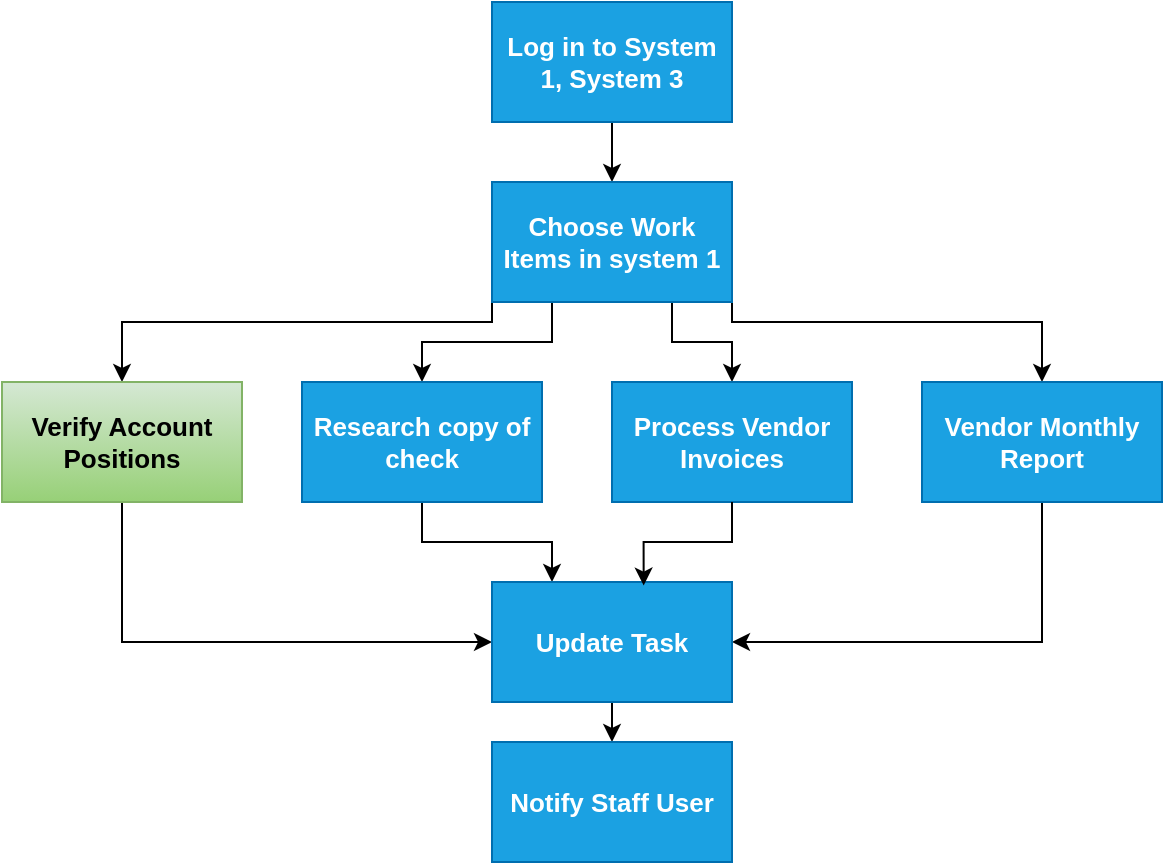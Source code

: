 <mxfile version="28.1.2">
  <diagram name="Page-1" id="0fmf-FEdvcr4TnkrKt5R">
    <mxGraphModel dx="1028" dy="611" grid="1" gridSize="10" guides="1" tooltips="1" connect="1" arrows="1" fold="1" page="1" pageScale="1" pageWidth="850" pageHeight="1100" math="0" shadow="0">
      <root>
        <mxCell id="0" />
        <mxCell id="1" parent="0" />
        <mxCell id="qc-MakVziO-8B18XnfEV-9" style="edgeStyle=orthogonalEdgeStyle;rounded=0;orthogonalLoop=1;jettySize=auto;html=1;exitX=0.5;exitY=1;exitDx=0;exitDy=0;entryX=0.5;entryY=0;entryDx=0;entryDy=0;" parent="1" source="qc-MakVziO-8B18XnfEV-1" target="qc-MakVziO-8B18XnfEV-2" edge="1">
          <mxGeometry relative="1" as="geometry" />
        </mxCell>
        <mxCell id="qc-MakVziO-8B18XnfEV-1" value="Log in to System 1, System 3" style="rounded=0;whiteSpace=wrap;html=1;fillColor=#1ba1e2;strokeColor=#006EAF;fontColor=#ffffff;fontStyle=1;fontSize=13;" parent="1" vertex="1">
          <mxGeometry x="365" y="80" width="120" height="60" as="geometry" />
        </mxCell>
        <mxCell id="qc-MakVziO-8B18XnfEV-10" style="edgeStyle=orthogonalEdgeStyle;rounded=0;orthogonalLoop=1;jettySize=auto;html=1;exitX=0;exitY=1;exitDx=0;exitDy=0;entryX=0.5;entryY=0;entryDx=0;entryDy=0;" parent="1" source="qc-MakVziO-8B18XnfEV-2" target="qc-MakVziO-8B18XnfEV-4" edge="1">
          <mxGeometry relative="1" as="geometry">
            <Array as="points">
              <mxPoint x="365" y="240" />
              <mxPoint x="180" y="240" />
            </Array>
          </mxGeometry>
        </mxCell>
        <mxCell id="qc-MakVziO-8B18XnfEV-11" style="edgeStyle=orthogonalEdgeStyle;rounded=0;orthogonalLoop=1;jettySize=auto;html=1;exitX=0.25;exitY=1;exitDx=0;exitDy=0;entryX=0.5;entryY=0;entryDx=0;entryDy=0;" parent="1" source="qc-MakVziO-8B18XnfEV-2" target="qc-MakVziO-8B18XnfEV-5" edge="1">
          <mxGeometry relative="1" as="geometry" />
        </mxCell>
        <mxCell id="qc-MakVziO-8B18XnfEV-12" style="edgeStyle=orthogonalEdgeStyle;rounded=0;orthogonalLoop=1;jettySize=auto;html=1;exitX=0.75;exitY=1;exitDx=0;exitDy=0;entryX=0.5;entryY=0;entryDx=0;entryDy=0;" parent="1" source="qc-MakVziO-8B18XnfEV-2" target="qc-MakVziO-8B18XnfEV-6" edge="1">
          <mxGeometry relative="1" as="geometry">
            <Array as="points">
              <mxPoint x="455" y="250" />
              <mxPoint x="485" y="250" />
            </Array>
          </mxGeometry>
        </mxCell>
        <mxCell id="qc-MakVziO-8B18XnfEV-13" style="edgeStyle=orthogonalEdgeStyle;rounded=0;orthogonalLoop=1;jettySize=auto;html=1;exitX=1;exitY=1;exitDx=0;exitDy=0;entryX=0.5;entryY=0;entryDx=0;entryDy=0;" parent="1" source="qc-MakVziO-8B18XnfEV-2" target="qc-MakVziO-8B18XnfEV-7" edge="1">
          <mxGeometry relative="1" as="geometry">
            <Array as="points">
              <mxPoint x="485" y="240" />
              <mxPoint x="640" y="240" />
            </Array>
          </mxGeometry>
        </mxCell>
        <mxCell id="qc-MakVziO-8B18XnfEV-2" value="Choose Work Items in system 1" style="rounded=0;whiteSpace=wrap;html=1;fillColor=#1ba1e2;strokeColor=#006EAF;fontColor=#ffffff;fontStyle=1;fontSize=13;" parent="1" vertex="1">
          <mxGeometry x="365" y="170" width="120" height="60" as="geometry" />
        </mxCell>
        <mxCell id="qc-MakVziO-8B18XnfEV-14" style="edgeStyle=orthogonalEdgeStyle;rounded=0;orthogonalLoop=1;jettySize=auto;html=1;exitX=0.5;exitY=1;exitDx=0;exitDy=0;entryX=0;entryY=0.5;entryDx=0;entryDy=0;" parent="1" source="qc-MakVziO-8B18XnfEV-4" target="qc-MakVziO-8B18XnfEV-8" edge="1">
          <mxGeometry relative="1" as="geometry" />
        </mxCell>
        <mxCell id="qc-MakVziO-8B18XnfEV-4" value="Verify Account Positions" style="rounded=0;whiteSpace=wrap;html=1;fillColor=#d5e8d4;strokeColor=#82b366;fontStyle=1;fontSize=13;gradientColor=#97d077;" parent="1" vertex="1">
          <mxGeometry x="120" y="270" width="120" height="60" as="geometry" />
        </mxCell>
        <mxCell id="qc-MakVziO-8B18XnfEV-15" style="edgeStyle=orthogonalEdgeStyle;rounded=0;orthogonalLoop=1;jettySize=auto;html=1;exitX=0.5;exitY=1;exitDx=0;exitDy=0;entryX=0.25;entryY=0;entryDx=0;entryDy=0;" parent="1" source="qc-MakVziO-8B18XnfEV-5" target="qc-MakVziO-8B18XnfEV-8" edge="1">
          <mxGeometry relative="1" as="geometry" />
        </mxCell>
        <mxCell id="qc-MakVziO-8B18XnfEV-5" value="Research copy of check" style="rounded=0;whiteSpace=wrap;html=1;fillColor=#1ba1e2;strokeColor=#006EAF;fontColor=#ffffff;fontStyle=1;fontSize=13;" parent="1" vertex="1">
          <mxGeometry x="270" y="270" width="120" height="60" as="geometry" />
        </mxCell>
        <mxCell id="qc-MakVziO-8B18XnfEV-6" value="Process Vendor Invoices" style="rounded=0;whiteSpace=wrap;html=1;fillColor=#1ba1e2;strokeColor=#006EAF;fontColor=#ffffff;fontStyle=1;fontSize=13;" parent="1" vertex="1">
          <mxGeometry x="425" y="270" width="120" height="60" as="geometry" />
        </mxCell>
        <mxCell id="qc-MakVziO-8B18XnfEV-17" style="edgeStyle=orthogonalEdgeStyle;rounded=0;orthogonalLoop=1;jettySize=auto;html=1;exitX=0.5;exitY=1;exitDx=0;exitDy=0;entryX=1;entryY=0.5;entryDx=0;entryDy=0;" parent="1" source="qc-MakVziO-8B18XnfEV-7" target="qc-MakVziO-8B18XnfEV-8" edge="1">
          <mxGeometry relative="1" as="geometry" />
        </mxCell>
        <mxCell id="qc-MakVziO-8B18XnfEV-7" value="Vendor Monthly Report" style="rounded=0;whiteSpace=wrap;html=1;fillColor=#1ba1e2;strokeColor=#006EAF;fontColor=#ffffff;fontStyle=1;fontSize=13;" parent="1" vertex="1">
          <mxGeometry x="580" y="270" width="120" height="60" as="geometry" />
        </mxCell>
        <mxCell id="O0TSHpBVQnYahAr52eUW-2" style="edgeStyle=orthogonalEdgeStyle;rounded=0;orthogonalLoop=1;jettySize=auto;html=1;exitX=0.5;exitY=1;exitDx=0;exitDy=0;entryX=0.5;entryY=0;entryDx=0;entryDy=0;" parent="1" source="qc-MakVziO-8B18XnfEV-8" target="O0TSHpBVQnYahAr52eUW-1" edge="1">
          <mxGeometry relative="1" as="geometry" />
        </mxCell>
        <mxCell id="qc-MakVziO-8B18XnfEV-8" value="Update Task" style="rounded=0;whiteSpace=wrap;html=1;fillColor=#1ba1e2;strokeColor=#006EAF;fontColor=#ffffff;fontStyle=1;fontSize=13;" parent="1" vertex="1">
          <mxGeometry x="365" y="370" width="120" height="60" as="geometry" />
        </mxCell>
        <mxCell id="qc-MakVziO-8B18XnfEV-16" style="edgeStyle=orthogonalEdgeStyle;rounded=0;orthogonalLoop=1;jettySize=auto;html=1;exitX=0.5;exitY=1;exitDx=0;exitDy=0;entryX=0.632;entryY=0.03;entryDx=0;entryDy=0;entryPerimeter=0;" parent="1" source="qc-MakVziO-8B18XnfEV-6" target="qc-MakVziO-8B18XnfEV-8" edge="1">
          <mxGeometry relative="1" as="geometry" />
        </mxCell>
        <mxCell id="O0TSHpBVQnYahAr52eUW-1" value="Notify Staff User" style="rounded=0;whiteSpace=wrap;html=1;fillColor=#1ba1e2;strokeColor=#006EAF;fontColor=#ffffff;fontStyle=1;fontSize=13;" parent="1" vertex="1">
          <mxGeometry x="365" y="450" width="120" height="60" as="geometry" />
        </mxCell>
      </root>
    </mxGraphModel>
  </diagram>
</mxfile>
